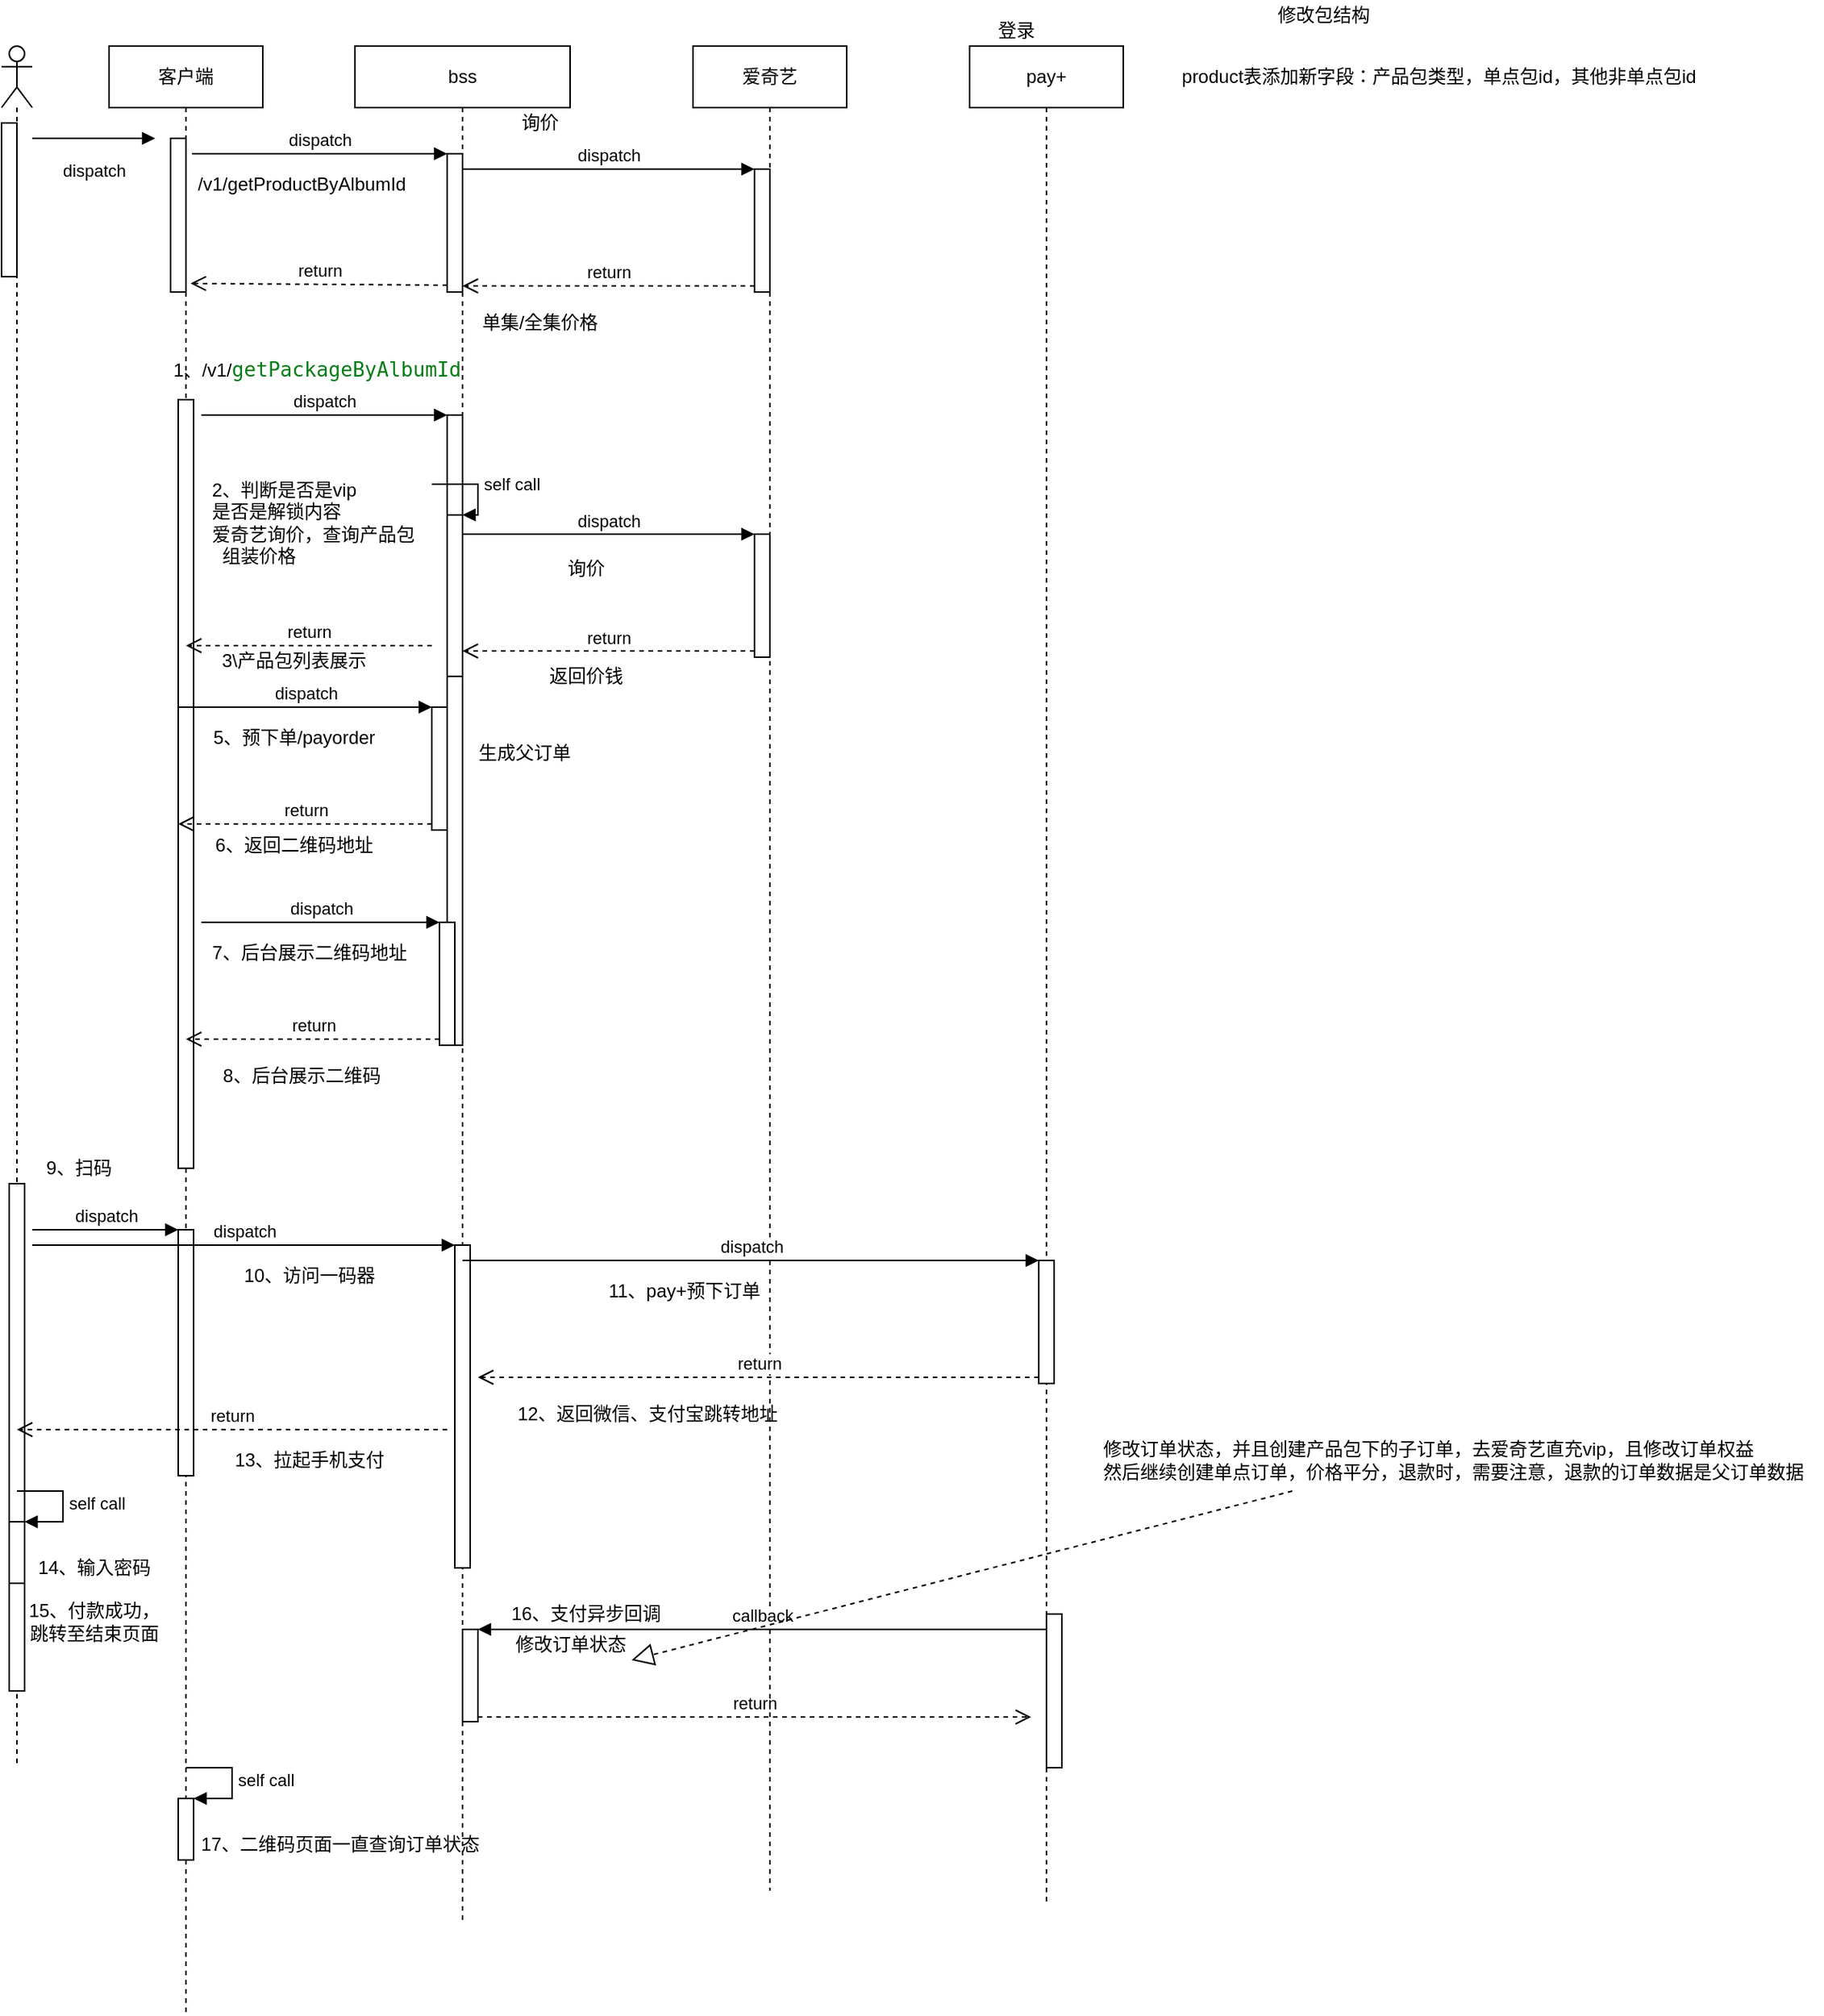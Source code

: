 <mxfile version="15.7.3" type="github" pages="3"><diagram id="T-1TrSIi1K6HcVdRrXsZ" name="Page-1"><mxGraphModel dx="1022" dy="436" grid="1" gridSize="10" guides="1" tooltips="1" connect="1" arrows="1" fold="1" page="1" pageScale="1" pageWidth="1200" pageHeight="1920" math="0" shadow="0"><root><mxCell id="0"/><mxCell id="1" parent="0"/><mxCell id="-Dm8_cMFYnoeR_sZ4yJD-3" value="bss" style="shape=umlLifeline;perimeter=lifelinePerimeter;whiteSpace=wrap;html=1;container=1;collapsible=0;recursiveResize=0;outlineConnect=0;" parent="1" vertex="1"><mxGeometry x="260" y="40" width="140" height="1220" as="geometry"/></mxCell><mxCell id="-Dm8_cMFYnoeR_sZ4yJD-12" value="" style="html=1;points=[];perimeter=orthogonalPerimeter;" parent="-Dm8_cMFYnoeR_sZ4yJD-3" vertex="1"><mxGeometry x="60" y="70" width="10" height="90" as="geometry"/></mxCell><mxCell id="-Dm8_cMFYnoeR_sZ4yJD-8" value="/v1/getProductByAlbumId" style="text;html=1;align=center;verticalAlign=middle;resizable=0;points=[];autosize=1;strokeColor=none;fillColor=none;" parent="-Dm8_cMFYnoeR_sZ4yJD-3" vertex="1"><mxGeometry x="-110" y="80" width="150" height="20" as="geometry"/></mxCell><mxCell id="-Dm8_cMFYnoeR_sZ4yJD-22" value="" style="html=1;points=[];perimeter=orthogonalPerimeter;" parent="-Dm8_cMFYnoeR_sZ4yJD-3" vertex="1"><mxGeometry x="60" y="240" width="10" height="410" as="geometry"/></mxCell><mxCell id="-Dm8_cMFYnoeR_sZ4yJD-23" value="dispatch" style="html=1;verticalAlign=bottom;endArrow=block;entryX=0;entryY=0;" parent="-Dm8_cMFYnoeR_sZ4yJD-3" target="-Dm8_cMFYnoeR_sZ4yJD-22" edge="1"><mxGeometry relative="1" as="geometry"><mxPoint x="-100" y="240" as="sourcePoint"/></mxGeometry></mxCell><mxCell id="-Dm8_cMFYnoeR_sZ4yJD-26" value="" style="html=1;points=[];perimeter=orthogonalPerimeter;" parent="-Dm8_cMFYnoeR_sZ4yJD-3" vertex="1"><mxGeometry x="60" y="305" width="10" height="105" as="geometry"/></mxCell><mxCell id="-Dm8_cMFYnoeR_sZ4yJD-27" value="self call" style="edgeStyle=orthogonalEdgeStyle;html=1;align=left;spacingLeft=2;endArrow=block;rounded=0;entryX=1;entryY=0;" parent="-Dm8_cMFYnoeR_sZ4yJD-3" target="-Dm8_cMFYnoeR_sZ4yJD-26" edge="1"><mxGeometry relative="1" as="geometry"><mxPoint x="50" y="285" as="sourcePoint"/><Array as="points"><mxPoint x="80" y="285"/></Array></mxGeometry></mxCell><mxCell id="-Dm8_cMFYnoeR_sZ4yJD-41" value="" style="html=1;points=[];perimeter=orthogonalPerimeter;" parent="-Dm8_cMFYnoeR_sZ4yJD-3" vertex="1"><mxGeometry x="50" y="430" width="10" height="80" as="geometry"/></mxCell><mxCell id="-Dm8_cMFYnoeR_sZ4yJD-47" value="" style="html=1;points=[];perimeter=orthogonalPerimeter;" parent="-Dm8_cMFYnoeR_sZ4yJD-3" vertex="1"><mxGeometry x="55" y="570" width="10" height="80" as="geometry"/></mxCell><mxCell id="-Dm8_cMFYnoeR_sZ4yJD-48" value="dispatch" style="html=1;verticalAlign=bottom;endArrow=block;entryX=0;entryY=0;" parent="-Dm8_cMFYnoeR_sZ4yJD-3" target="-Dm8_cMFYnoeR_sZ4yJD-47" edge="1"><mxGeometry relative="1" as="geometry"><mxPoint x="-100" y="570" as="sourcePoint"/></mxGeometry></mxCell><mxCell id="-Dm8_cMFYnoeR_sZ4yJD-61" value="生成父订单" style="text;html=1;align=center;verticalAlign=middle;resizable=0;points=[];autosize=1;strokeColor=none;fillColor=none;" parent="-Dm8_cMFYnoeR_sZ4yJD-3" vertex="1"><mxGeometry x="70" y="450" width="80" height="20" as="geometry"/></mxCell><mxCell id="-Dm8_cMFYnoeR_sZ4yJD-62" value="" style="html=1;points=[];perimeter=orthogonalPerimeter;" parent="-Dm8_cMFYnoeR_sZ4yJD-3" vertex="1"><mxGeometry x="65" y="780" width="10" height="210" as="geometry"/></mxCell><mxCell id="-Dm8_cMFYnoeR_sZ4yJD-100" value="" style="html=1;points=[];perimeter=orthogonalPerimeter;" parent="-Dm8_cMFYnoeR_sZ4yJD-3" vertex="1"><mxGeometry x="70" y="1030" width="10" height="60" as="geometry"/></mxCell><mxCell id="-Dm8_cMFYnoeR_sZ4yJD-102" value="return" style="html=1;verticalAlign=bottom;endArrow=open;dashed=1;endSize=8;exitX=1;exitY=0.95;" parent="-Dm8_cMFYnoeR_sZ4yJD-3" source="-Dm8_cMFYnoeR_sZ4yJD-100" edge="1"><mxGeometry relative="1" as="geometry"><mxPoint x="440" y="1087" as="targetPoint"/></mxGeometry></mxCell><mxCell id="-Dm8_cMFYnoeR_sZ4yJD-4" value="爱奇艺" style="shape=umlLifeline;perimeter=lifelinePerimeter;whiteSpace=wrap;html=1;container=1;collapsible=0;recursiveResize=0;outlineConnect=0;" parent="1" vertex="1"><mxGeometry x="480" y="40" width="100" height="1200" as="geometry"/></mxCell><mxCell id="-Dm8_cMFYnoeR_sZ4yJD-5" value="" style="html=1;points=[];perimeter=orthogonalPerimeter;" parent="-Dm8_cMFYnoeR_sZ4yJD-4" vertex="1"><mxGeometry x="40" y="80" width="10" height="80" as="geometry"/></mxCell><mxCell id="-Dm8_cMFYnoeR_sZ4yJD-56" value="" style="html=1;points=[];perimeter=orthogonalPerimeter;" parent="-Dm8_cMFYnoeR_sZ4yJD-4" vertex="1"><mxGeometry x="40" y="317.5" width="10" height="80" as="geometry"/></mxCell><mxCell id="-Dm8_cMFYnoeR_sZ4yJD-6" value="dispatch" style="html=1;verticalAlign=bottom;endArrow=block;entryX=0;entryY=0;" parent="1" source="-Dm8_cMFYnoeR_sZ4yJD-3" target="-Dm8_cMFYnoeR_sZ4yJD-5" edge="1"><mxGeometry relative="1" as="geometry"><mxPoint x="450" y="120" as="sourcePoint"/></mxGeometry></mxCell><mxCell id="-Dm8_cMFYnoeR_sZ4yJD-7" value="return" style="html=1;verticalAlign=bottom;endArrow=open;dashed=1;endSize=8;exitX=0;exitY=0.95;" parent="1" source="-Dm8_cMFYnoeR_sZ4yJD-5" target="-Dm8_cMFYnoeR_sZ4yJD-3" edge="1"><mxGeometry relative="1" as="geometry"><mxPoint x="450" y="196" as="targetPoint"/></mxGeometry></mxCell><mxCell id="-Dm8_cMFYnoeR_sZ4yJD-9" value="单集/全集价格" style="text;html=1;align=center;verticalAlign=middle;resizable=0;points=[];autosize=1;strokeColor=none;fillColor=none;" parent="1" vertex="1"><mxGeometry x="335" y="210" width="90" height="20" as="geometry"/></mxCell><mxCell id="-Dm8_cMFYnoeR_sZ4yJD-11" value="" style="shape=umlLifeline;participant=umlActor;perimeter=lifelinePerimeter;whiteSpace=wrap;html=1;container=1;collapsible=0;recursiveResize=0;verticalAlign=top;spacingTop=36;outlineConnect=0;" parent="1" vertex="1"><mxGeometry x="30" y="40" width="20" height="1120" as="geometry"/></mxCell><mxCell id="-Dm8_cMFYnoeR_sZ4yJD-15" value="" style="html=1;points=[];perimeter=orthogonalPerimeter;" parent="-Dm8_cMFYnoeR_sZ4yJD-11" vertex="1"><mxGeometry y="50" width="10" height="100" as="geometry"/></mxCell><mxCell id="-Dm8_cMFYnoeR_sZ4yJD-67" value="" style="html=1;points=[];perimeter=orthogonalPerimeter;" parent="-Dm8_cMFYnoeR_sZ4yJD-11" vertex="1"><mxGeometry x="5" y="740" width="10" height="330" as="geometry"/></mxCell><mxCell id="-Dm8_cMFYnoeR_sZ4yJD-95" value="" style="html=1;points=[];perimeter=orthogonalPerimeter;" parent="-Dm8_cMFYnoeR_sZ4yJD-11" vertex="1"><mxGeometry x="5" y="960" width="10" height="40" as="geometry"/></mxCell><mxCell id="-Dm8_cMFYnoeR_sZ4yJD-96" value="self call" style="edgeStyle=orthogonalEdgeStyle;html=1;align=left;spacingLeft=2;endArrow=block;rounded=0;entryX=1;entryY=0;" parent="-Dm8_cMFYnoeR_sZ4yJD-11" target="-Dm8_cMFYnoeR_sZ4yJD-95" edge="1"><mxGeometry relative="1" as="geometry"><mxPoint x="10" y="940" as="sourcePoint"/><Array as="points"><mxPoint x="40" y="940"/></Array></mxGeometry></mxCell><mxCell id="-Dm8_cMFYnoeR_sZ4yJD-13" value="dispatch" style="html=1;verticalAlign=bottom;endArrow=block;entryX=0;entryY=0;" parent="1" target="-Dm8_cMFYnoeR_sZ4yJD-12" edge="1"><mxGeometry relative="1" as="geometry"><mxPoint x="154" y="110" as="sourcePoint"/></mxGeometry></mxCell><mxCell id="-Dm8_cMFYnoeR_sZ4yJD-14" value="return" style="html=1;verticalAlign=bottom;endArrow=open;dashed=1;endSize=8;exitX=0;exitY=0.95;entryX=1.3;entryY=0.944;entryDx=0;entryDy=0;entryPerimeter=0;" parent="1" source="-Dm8_cMFYnoeR_sZ4yJD-12" target="-Dm8_cMFYnoeR_sZ4yJD-18" edge="1"><mxGeometry relative="1" as="geometry"><mxPoint x="230" y="195" as="targetPoint"/></mxGeometry></mxCell><mxCell id="-Dm8_cMFYnoeR_sZ4yJD-16" value="询价" style="text;html=1;align=center;verticalAlign=middle;resizable=0;points=[];autosize=1;strokeColor=none;fillColor=none;" parent="1" vertex="1"><mxGeometry x="360" y="80" width="40" height="20" as="geometry"/></mxCell><mxCell id="-Dm8_cMFYnoeR_sZ4yJD-17" value="客户端" style="shape=umlLifeline;perimeter=lifelinePerimeter;whiteSpace=wrap;html=1;container=1;collapsible=0;recursiveResize=0;outlineConnect=0;" parent="1" vertex="1"><mxGeometry x="100" y="40" width="100" height="1280" as="geometry"/></mxCell><mxCell id="-Dm8_cMFYnoeR_sZ4yJD-18" value="" style="html=1;points=[];perimeter=orthogonalPerimeter;" parent="-Dm8_cMFYnoeR_sZ4yJD-17" vertex="1"><mxGeometry x="40" y="60" width="10" height="100" as="geometry"/></mxCell><mxCell id="-Dm8_cMFYnoeR_sZ4yJD-19" value="dispatch" style="html=1;verticalAlign=bottom;endArrow=block;" parent="-Dm8_cMFYnoeR_sZ4yJD-17" edge="1"><mxGeometry y="-30" width="80" relative="1" as="geometry"><mxPoint x="-50" y="60" as="sourcePoint"/><mxPoint x="30" y="60" as="targetPoint"/><mxPoint as="offset"/></mxGeometry></mxCell><mxCell id="-Dm8_cMFYnoeR_sZ4yJD-21" value="" style="html=1;points=[];perimeter=orthogonalPerimeter;" parent="-Dm8_cMFYnoeR_sZ4yJD-17" vertex="1"><mxGeometry x="45" y="230" width="10" height="500" as="geometry"/></mxCell><mxCell id="-Dm8_cMFYnoeR_sZ4yJD-75" value="" style="html=1;points=[];perimeter=orthogonalPerimeter;" parent="-Dm8_cMFYnoeR_sZ4yJD-17" vertex="1"><mxGeometry x="45" y="770" width="10" height="160" as="geometry"/></mxCell><mxCell id="-Dm8_cMFYnoeR_sZ4yJD-76" value="dispatch" style="html=1;verticalAlign=bottom;endArrow=block;entryX=0;entryY=0;" parent="-Dm8_cMFYnoeR_sZ4yJD-17" target="-Dm8_cMFYnoeR_sZ4yJD-75" edge="1"><mxGeometry relative="1" as="geometry"><mxPoint x="-50" y="770" as="sourcePoint"/></mxGeometry></mxCell><mxCell id="-Dm8_cMFYnoeR_sZ4yJD-90" value="return" style="html=1;verticalAlign=bottom;endArrow=open;dashed=1;endSize=8;" parent="-Dm8_cMFYnoeR_sZ4yJD-17" target="-Dm8_cMFYnoeR_sZ4yJD-11" edge="1"><mxGeometry relative="1" as="geometry"><mxPoint x="220" y="900" as="sourcePoint"/><mxPoint x="55" y="900" as="targetPoint"/></mxGeometry></mxCell><mxCell id="-Dm8_cMFYnoeR_sZ4yJD-111" value="" style="html=1;points=[];perimeter=orthogonalPerimeter;" parent="-Dm8_cMFYnoeR_sZ4yJD-17" vertex="1"><mxGeometry x="45" y="1140" width="10" height="40" as="geometry"/></mxCell><mxCell id="-Dm8_cMFYnoeR_sZ4yJD-112" value="self call" style="edgeStyle=orthogonalEdgeStyle;html=1;align=left;spacingLeft=2;endArrow=block;rounded=0;entryX=1;entryY=0;" parent="-Dm8_cMFYnoeR_sZ4yJD-17" target="-Dm8_cMFYnoeR_sZ4yJD-111" edge="1"><mxGeometry relative="1" as="geometry"><mxPoint x="50" y="1120" as="sourcePoint"/><Array as="points"><mxPoint x="80" y="1120"/></Array></mxGeometry></mxCell><mxCell id="-Dm8_cMFYnoeR_sZ4yJD-20" value="登录" style="text;html=1;align=center;verticalAlign=middle;resizable=0;points=[];autosize=1;strokeColor=none;fillColor=none;" parent="1" vertex="1"><mxGeometry x="670" y="20" width="40" height="20" as="geometry"/></mxCell><mxCell id="-Dm8_cMFYnoeR_sZ4yJD-25" value="1、/v1/&lt;span style=&quot;color: rgb(6 , 125 , 23) ; background-color: rgb(255 , 255 , 255) ; font-family: &amp;#34;jetbrains mono&amp;#34; , monospace ; font-size: 9.8pt&quot;&gt;getPackageByAlbumId&lt;/span&gt;" style="text;html=1;align=center;verticalAlign=middle;resizable=0;points=[];autosize=1;strokeColor=none;fillColor=none;" parent="1" vertex="1"><mxGeometry x="140" y="240" width="190" height="20" as="geometry"/></mxCell><mxCell id="-Dm8_cMFYnoeR_sZ4yJD-28" value="2、判断是否是vip&lt;br&gt;是否是解锁内容&lt;br&gt;爱奇艺询价，查询产品包&lt;br&gt;&amp;nbsp; 组装价格&lt;br&gt;" style="text;html=1;align=left;verticalAlign=middle;resizable=0;points=[];autosize=1;strokeColor=none;fillColor=none;" parent="1" vertex="1"><mxGeometry x="165" y="320" width="150" height="60" as="geometry"/></mxCell><mxCell id="-Dm8_cMFYnoeR_sZ4yJD-29" value="修改包结构" style="text;html=1;align=center;verticalAlign=middle;resizable=0;points=[];autosize=1;strokeColor=none;fillColor=none;" parent="1" vertex="1"><mxGeometry x="850" y="10" width="80" height="20" as="geometry"/></mxCell><mxCell id="-Dm8_cMFYnoeR_sZ4yJD-33" value="product表添加新字段：产品包类型，单点包id，其他非单点包id" style="text;html=1;align=center;verticalAlign=middle;resizable=0;points=[];autosize=1;strokeColor=none;fillColor=none;" parent="1" vertex="1"><mxGeometry x="790" y="50" width="350" height="20" as="geometry"/></mxCell><mxCell id="-Dm8_cMFYnoeR_sZ4yJD-36" value="return" style="html=1;verticalAlign=bottom;endArrow=open;dashed=1;endSize=8;" parent="1" target="-Dm8_cMFYnoeR_sZ4yJD-17" edge="1"><mxGeometry relative="1" as="geometry"><mxPoint x="310" y="430" as="sourcePoint"/><mxPoint x="230" y="430" as="targetPoint"/></mxGeometry></mxCell><mxCell id="-Dm8_cMFYnoeR_sZ4yJD-37" value="3\产品包列表展示" style="text;html=1;align=center;verticalAlign=middle;resizable=0;points=[];autosize=1;strokeColor=none;fillColor=none;" parent="1" vertex="1"><mxGeometry x="165" y="430" width="110" height="20" as="geometry"/></mxCell><mxCell id="-Dm8_cMFYnoeR_sZ4yJD-42" value="dispatch" style="html=1;verticalAlign=bottom;endArrow=block;entryX=0;entryY=0;" parent="1" target="-Dm8_cMFYnoeR_sZ4yJD-41" edge="1"><mxGeometry relative="1" as="geometry"><mxPoint x="145" y="470" as="sourcePoint"/></mxGeometry></mxCell><mxCell id="-Dm8_cMFYnoeR_sZ4yJD-43" value="return" style="html=1;verticalAlign=bottom;endArrow=open;dashed=1;endSize=8;exitX=0;exitY=0.95;" parent="1" source="-Dm8_cMFYnoeR_sZ4yJD-41" edge="1"><mxGeometry relative="1" as="geometry"><mxPoint x="145" y="546" as="targetPoint"/></mxGeometry></mxCell><mxCell id="-Dm8_cMFYnoeR_sZ4yJD-44" value="5、预下单/payorder" style="text;html=1;align=center;verticalAlign=middle;resizable=0;points=[];autosize=1;strokeColor=none;fillColor=none;" parent="1" vertex="1"><mxGeometry x="160" y="480" width="120" height="20" as="geometry"/></mxCell><mxCell id="-Dm8_cMFYnoeR_sZ4yJD-46" value="6、返回二维码地址" style="text;html=1;align=center;verticalAlign=middle;resizable=0;points=[];autosize=1;strokeColor=none;fillColor=none;" parent="1" vertex="1"><mxGeometry x="160" y="550" width="120" height="20" as="geometry"/></mxCell><mxCell id="-Dm8_cMFYnoeR_sZ4yJD-49" value="return" style="html=1;verticalAlign=bottom;endArrow=open;dashed=1;endSize=8;exitX=0;exitY=0.95;" parent="1" source="-Dm8_cMFYnoeR_sZ4yJD-47" target="-Dm8_cMFYnoeR_sZ4yJD-17" edge="1"><mxGeometry relative="1" as="geometry"><mxPoint x="230" y="686" as="targetPoint"/></mxGeometry></mxCell><mxCell id="-Dm8_cMFYnoeR_sZ4yJD-51" value="8、后台展示二维码" style="text;html=1;align=center;verticalAlign=middle;resizable=0;points=[];autosize=1;strokeColor=none;fillColor=none;" parent="1" vertex="1"><mxGeometry x="165" y="700" width="120" height="20" as="geometry"/></mxCell><mxCell id="-Dm8_cMFYnoeR_sZ4yJD-50" value="7、后台展示二维码地址" style="text;html=1;align=center;verticalAlign=middle;resizable=0;points=[];autosize=1;strokeColor=none;fillColor=none;" parent="1" vertex="1"><mxGeometry x="160" y="620" width="140" height="20" as="geometry"/></mxCell><mxCell id="-Dm8_cMFYnoeR_sZ4yJD-57" value="dispatch" style="html=1;verticalAlign=bottom;endArrow=block;entryX=0;entryY=0;" parent="1" source="-Dm8_cMFYnoeR_sZ4yJD-3" target="-Dm8_cMFYnoeR_sZ4yJD-56" edge="1"><mxGeometry relative="1" as="geometry"><mxPoint x="450" y="357.5" as="sourcePoint"/></mxGeometry></mxCell><mxCell id="-Dm8_cMFYnoeR_sZ4yJD-58" value="return" style="html=1;verticalAlign=bottom;endArrow=open;dashed=1;endSize=8;exitX=0;exitY=0.95;" parent="1" source="-Dm8_cMFYnoeR_sZ4yJD-56" target="-Dm8_cMFYnoeR_sZ4yJD-3" edge="1"><mxGeometry relative="1" as="geometry"><mxPoint x="450" y="433.5" as="targetPoint"/></mxGeometry></mxCell><mxCell id="-Dm8_cMFYnoeR_sZ4yJD-59" value="询价" style="text;html=1;align=center;verticalAlign=middle;resizable=0;points=[];autosize=1;strokeColor=none;fillColor=none;" parent="1" vertex="1"><mxGeometry x="390" y="370" width="40" height="20" as="geometry"/></mxCell><mxCell id="-Dm8_cMFYnoeR_sZ4yJD-60" value="返回价钱" style="text;html=1;align=center;verticalAlign=middle;resizable=0;points=[];autosize=1;strokeColor=none;fillColor=none;" parent="1" vertex="1"><mxGeometry x="380" y="440" width="60" height="20" as="geometry"/></mxCell><mxCell id="-Dm8_cMFYnoeR_sZ4yJD-78" value="9、扫码" style="text;html=1;align=center;verticalAlign=middle;resizable=0;points=[];autosize=1;strokeColor=none;fillColor=none;" parent="1" vertex="1"><mxGeometry x="50" y="760" width="60" height="20" as="geometry"/></mxCell><mxCell id="-Dm8_cMFYnoeR_sZ4yJD-63" value="dispatch" style="html=1;verticalAlign=bottom;endArrow=block;entryX=0;entryY=0;" parent="1" target="-Dm8_cMFYnoeR_sZ4yJD-62" edge="1"><mxGeometry relative="1" as="geometry"><mxPoint x="50" y="820" as="sourcePoint"/></mxGeometry></mxCell><mxCell id="-Dm8_cMFYnoeR_sZ4yJD-79" value="10、访问一码器" style="text;html=1;align=center;verticalAlign=middle;resizable=0;points=[];autosize=1;strokeColor=none;fillColor=none;" parent="1" vertex="1"><mxGeometry x="180" y="830" width="100" height="20" as="geometry"/></mxCell><mxCell id="-Dm8_cMFYnoeR_sZ4yJD-83" value="pay+" style="shape=umlLifeline;perimeter=lifelinePerimeter;whiteSpace=wrap;html=1;container=1;collapsible=0;recursiveResize=0;outlineConnect=0;" parent="1" vertex="1"><mxGeometry x="660" y="40" width="100" height="1210" as="geometry"/></mxCell><mxCell id="-Dm8_cMFYnoeR_sZ4yJD-84" value="" style="html=1;points=[];perimeter=orthogonalPerimeter;" parent="-Dm8_cMFYnoeR_sZ4yJD-83" vertex="1"><mxGeometry x="45" y="790" width="10" height="80" as="geometry"/></mxCell><mxCell id="-Dm8_cMFYnoeR_sZ4yJD-86" value="return" style="html=1;verticalAlign=bottom;endArrow=open;dashed=1;endSize=8;exitX=0;exitY=0.95;" parent="-Dm8_cMFYnoeR_sZ4yJD-83" source="-Dm8_cMFYnoeR_sZ4yJD-84" edge="1"><mxGeometry relative="1" as="geometry"><mxPoint x="-320" y="866" as="targetPoint"/></mxGeometry></mxCell><mxCell id="-Dm8_cMFYnoeR_sZ4yJD-103" value="" style="html=1;points=[];perimeter=orthogonalPerimeter;" parent="-Dm8_cMFYnoeR_sZ4yJD-83" vertex="1"><mxGeometry x="50" y="1020" width="10" height="100" as="geometry"/></mxCell><mxCell id="-Dm8_cMFYnoeR_sZ4yJD-85" value="dispatch" style="html=1;verticalAlign=bottom;endArrow=block;entryX=0;entryY=0;" parent="1" source="-Dm8_cMFYnoeR_sZ4yJD-3" target="-Dm8_cMFYnoeR_sZ4yJD-84" edge="1"><mxGeometry relative="1" as="geometry"><mxPoint x="635" y="830" as="sourcePoint"/></mxGeometry></mxCell><mxCell id="-Dm8_cMFYnoeR_sZ4yJD-87" value="11、pay+预下订单" style="text;html=1;align=center;verticalAlign=middle;resizable=0;points=[];autosize=1;strokeColor=none;fillColor=none;" parent="1" vertex="1"><mxGeometry x="419" y="840" width="110" height="20" as="geometry"/></mxCell><mxCell id="-Dm8_cMFYnoeR_sZ4yJD-88" value="12、返回微信、支付宝跳转地址" style="text;html=1;align=center;verticalAlign=middle;resizable=0;points=[];autosize=1;strokeColor=none;fillColor=none;" parent="1" vertex="1"><mxGeometry x="360" y="920" width="180" height="20" as="geometry"/></mxCell><mxCell id="-Dm8_cMFYnoeR_sZ4yJD-91" value="13、拉起手机支付" style="text;html=1;align=center;verticalAlign=middle;resizable=0;points=[];autosize=1;strokeColor=none;fillColor=none;" parent="1" vertex="1"><mxGeometry x="175" y="950" width="110" height="20" as="geometry"/></mxCell><mxCell id="-Dm8_cMFYnoeR_sZ4yJD-97" value="14、输入密码" style="text;html=1;align=center;verticalAlign=middle;resizable=0;points=[];autosize=1;strokeColor=none;fillColor=none;" parent="1" vertex="1"><mxGeometry x="45" y="1020" width="90" height="20" as="geometry"/></mxCell><mxCell id="-Dm8_cMFYnoeR_sZ4yJD-98" value="15、付款成功，&lt;br&gt;跳转至结束页面" style="text;html=1;align=center;verticalAlign=middle;resizable=0;points=[];autosize=1;strokeColor=none;fillColor=none;" parent="1" vertex="1"><mxGeometry x="40" y="1050" width="100" height="30" as="geometry"/></mxCell><mxCell id="-Dm8_cMFYnoeR_sZ4yJD-101" value="callback" style="html=1;verticalAlign=bottom;endArrow=block;entryX=1;entryY=0;" parent="1" source="-Dm8_cMFYnoeR_sZ4yJD-83" target="-Dm8_cMFYnoeR_sZ4yJD-100" edge="1"><mxGeometry relative="1" as="geometry"><mxPoint x="400" y="1070" as="sourcePoint"/></mxGeometry></mxCell><mxCell id="-Dm8_cMFYnoeR_sZ4yJD-104" value="16、支付异步回调" style="text;html=1;align=center;verticalAlign=middle;resizable=0;points=[];autosize=1;strokeColor=none;fillColor=none;" parent="1" vertex="1"><mxGeometry x="355" y="1050" width="110" height="20" as="geometry"/></mxCell><mxCell id="-Dm8_cMFYnoeR_sZ4yJD-106" value="修改订单状态" style="text;html=1;align=center;verticalAlign=middle;resizable=0;points=[];autosize=1;strokeColor=none;fillColor=none;" parent="1" vertex="1"><mxGeometry x="355" y="1070" width="90" height="20" as="geometry"/></mxCell><mxCell id="-Dm8_cMFYnoeR_sZ4yJD-109" value="" style="endArrow=block;dashed=1;endFill=0;endSize=12;html=1;" parent="1" edge="1"><mxGeometry width="160" relative="1" as="geometry"><mxPoint x="870" y="980" as="sourcePoint"/><mxPoint x="440" y="1090" as="targetPoint"/></mxGeometry></mxCell><mxCell id="-Dm8_cMFYnoeR_sZ4yJD-110" value="修改订单状态，并且创建产品包下的子订单，去爱奇艺直充vip，且修改订单权益&lt;br&gt;然后继续创建单点订单，价格平分，退款时，需要注意，退款的订单数据是父订单数据" style="text;html=1;align=left;verticalAlign=middle;resizable=0;points=[];autosize=1;strokeColor=none;fillColor=none;" parent="1" vertex="1"><mxGeometry x="745" y="945" width="470" height="30" as="geometry"/></mxCell><mxCell id="-Dm8_cMFYnoeR_sZ4yJD-113" value="17、二维码页面一直查询订单状态" style="text;html=1;align=center;verticalAlign=middle;resizable=0;points=[];autosize=1;strokeColor=none;fillColor=none;" parent="1" vertex="1"><mxGeometry x="150" y="1200" width="200" height="20" as="geometry"/></mxCell></root></mxGraphModel></diagram><diagram id="efN90eybqML_ljw_bv2D" name="第 2 页"><mxGraphModel dx="1022" dy="436" grid="1" gridSize="10" guides="1" tooltips="1" connect="1" arrows="1" fold="1" page="1" pageScale="1" pageWidth="1200" pageHeight="1920" math="0" shadow="0"><root><mxCell id="Pe888ylynmQGoGOLzB-Y-0"/><mxCell id="Pe888ylynmQGoGOLzB-Y-1" parent="Pe888ylynmQGoGOLzB-Y-0"/><mxCell id="Pe888ylynmQGoGOLzB-Y-2" value="用户" style="shape=umlLifeline;participant=umlActor;perimeter=lifelinePerimeter;whiteSpace=wrap;html=1;container=1;collapsible=0;recursiveResize=0;verticalAlign=top;spacingTop=36;outlineConnect=0;" vertex="1" parent="Pe888ylynmQGoGOLzB-Y-1"><mxGeometry x="70" width="20" height="590" as="geometry"/></mxCell><mxCell id="Pe888ylynmQGoGOLzB-Y-17" value="" style="html=1;points=[];perimeter=orthogonalPerimeter;" vertex="1" parent="Pe888ylynmQGoGOLzB-Y-2"><mxGeometry x="5" y="80" width="10" height="270" as="geometry"/></mxCell><mxCell id="Pe888ylynmQGoGOLzB-Y-3" value="乐云客户端" style="shape=umlLifeline;perimeter=lifelinePerimeter;whiteSpace=wrap;html=1;container=1;collapsible=0;recursiveResize=0;outlineConnect=0;" vertex="1" parent="Pe888ylynmQGoGOLzB-Y-1"><mxGeometry x="160" width="100" height="740" as="geometry"/></mxCell><mxCell id="Pe888ylynmQGoGOLzB-Y-14" value="" style="html=1;points=[];perimeter=orthogonalPerimeter;" vertex="1" parent="Pe888ylynmQGoGOLzB-Y-3"><mxGeometry x="40" y="120" width="10" height="160" as="geometry"/></mxCell><mxCell id="Pe888ylynmQGoGOLzB-Y-18" value="2、请求LIDSDK进行登录" style="html=1;verticalAlign=bottom;endArrow=block;rounded=0;" edge="1" parent="Pe888ylynmQGoGOLzB-Y-3" target="Pe888ylynmQGoGOLzB-Y-10"><mxGeometry width="80" relative="1" as="geometry"><mxPoint x="50" y="160" as="sourcePoint"/><mxPoint x="130" y="160" as="targetPoint"/></mxGeometry></mxCell><mxCell id="Pe888ylynmQGoGOLzB-Y-6" value="TV客户端" style="shape=umlLifeline;perimeter=lifelinePerimeter;whiteSpace=wrap;html=1;container=1;collapsible=0;recursiveResize=0;outlineConnect=0;" vertex="1" parent="Pe888ylynmQGoGOLzB-Y-1"><mxGeometry x="310" width="100" height="740" as="geometry"/></mxCell><mxCell id="Pe888ylynmQGoGOLzB-Y-8" value="17TV服务" style="shape=umlLifeline;perimeter=lifelinePerimeter;whiteSpace=wrap;html=1;container=1;collapsible=0;recursiveResize=0;outlineConnect=0;" vertex="1" parent="Pe888ylynmQGoGOLzB-Y-1"><mxGeometry x="470" width="100" height="740" as="geometry"/></mxCell><mxCell id="Pe888ylynmQGoGOLzB-Y-10" value="LIDSDK" style="shape=umlLifeline;perimeter=lifelinePerimeter;whiteSpace=wrap;html=1;container=1;collapsible=0;recursiveResize=0;outlineConnect=0;" vertex="1" parent="Pe888ylynmQGoGOLzB-Y-1"><mxGeometry x="630" width="100" height="740" as="geometry"/></mxCell><mxCell id="Pe888ylynmQGoGOLzB-Y-19" value="" style="html=1;points=[];perimeter=orthogonalPerimeter;" vertex="1" parent="Pe888ylynmQGoGOLzB-Y-10"><mxGeometry x="50" y="160" width="10" height="100" as="geometry"/></mxCell><mxCell id="Pe888ylynmQGoGOLzB-Y-22" value="3、请求LID服务进行登录" style="html=1;verticalAlign=bottom;endArrow=block;rounded=0;" edge="1" parent="Pe888ylynmQGoGOLzB-Y-10" target="Pe888ylynmQGoGOLzB-Y-12"><mxGeometry x="0.644" y="20" width="80" relative="1" as="geometry"><mxPoint x="60" y="200" as="sourcePoint"/><mxPoint x="140" y="200" as="targetPoint"/><mxPoint as="offset"/></mxGeometry></mxCell><mxCell id="Pe888ylynmQGoGOLzB-Y-23" value="4、返回登录后的基本信息&lt;br&gt;st" style="html=1;verticalAlign=bottom;endArrow=open;dashed=1;endSize=8;rounded=0;" edge="1" parent="Pe888ylynmQGoGOLzB-Y-10" source="Pe888ylynmQGoGOLzB-Y-12"><mxGeometry x="-0.279" y="60" relative="1" as="geometry"><mxPoint x="140" y="230" as="sourcePoint"/><mxPoint x="60" y="230" as="targetPoint"/><mxPoint x="1" as="offset"/></mxGeometry></mxCell><mxCell id="Pe888ylynmQGoGOLzB-Y-12" value="LID服务" style="shape=umlLifeline;perimeter=lifelinePerimeter;whiteSpace=wrap;html=1;container=1;collapsible=0;recursiveResize=0;outlineConnect=0;" vertex="1" parent="Pe888ylynmQGoGOLzB-Y-1"><mxGeometry x="750" width="100" height="740" as="geometry"/></mxCell><mxCell id="Pe888ylynmQGoGOLzB-Y-21" value="" style="html=1;points=[];perimeter=orthogonalPerimeter;" vertex="1" parent="Pe888ylynmQGoGOLzB-Y-12"><mxGeometry x="45" y="197.5" width="10" height="35" as="geometry"/></mxCell><mxCell id="Pe888ylynmQGoGOLzB-Y-15" value="1、乐云登录" style="html=1;verticalAlign=bottom;endArrow=block;entryX=0;entryY=0;rounded=0;" edge="1" target="Pe888ylynmQGoGOLzB-Y-14" parent="Pe888ylynmQGoGOLzB-Y-1" source="Pe888ylynmQGoGOLzB-Y-2"><mxGeometry relative="1" as="geometry"><mxPoint x="130" y="120" as="sourcePoint"/></mxGeometry></mxCell><mxCell id="Pe888ylynmQGoGOLzB-Y-24" value="5、返回基本信息" style="html=1;verticalAlign=bottom;endArrow=open;dashed=1;endSize=8;rounded=0;" edge="1" parent="Pe888ylynmQGoGOLzB-Y-1" target="Pe888ylynmQGoGOLzB-Y-3"><mxGeometry relative="1" as="geometry"><mxPoint x="680" y="250" as="sourcePoint"/><mxPoint x="600" y="250" as="targetPoint"/></mxGeometry></mxCell><mxCell id="Pe888ylynmQGoGOLzB-Y-25" value="return" style="html=1;verticalAlign=bottom;endArrow=open;dashed=1;endSize=8;rounded=0;" edge="1" parent="Pe888ylynmQGoGOLzB-Y-1" target="Pe888ylynmQGoGOLzB-Y-2"><mxGeometry relative="1" as="geometry"><mxPoint x="200" y="270" as="sourcePoint"/><mxPoint x="120" y="270" as="targetPoint"/></mxGeometry></mxCell></root></mxGraphModel></diagram><diagram id="6p6tyOPq5ERGq1CRDCnq" name="第 3 页"><mxGraphModel dx="1022" dy="380" grid="1" gridSize="10" guides="1" tooltips="1" connect="1" arrows="1" fold="1" page="1" pageScale="1" pageWidth="1200" pageHeight="1920" math="0" shadow="0"><root><mxCell id="CouXLIjsZbtxJYZseDHH-0"/><mxCell id="CouXLIjsZbtxJYZseDHH-1" parent="CouXLIjsZbtxJYZseDHH-0"/><mxCell id="a4cwCC1pebNc12L0JzSs-0" value="用户" style="shape=umlLifeline;participant=umlActor;perimeter=lifelinePerimeter;whiteSpace=wrap;html=1;container=1;collapsible=0;recursiveResize=0;verticalAlign=top;spacingTop=36;outlineConnect=0;" vertex="1" parent="CouXLIjsZbtxJYZseDHH-1"><mxGeometry x="70" width="20" height="860" as="geometry"/></mxCell><mxCell id="a4cwCC1pebNc12L0JzSs-21" value="" style="html=1;points=[];perimeter=orthogonalPerimeter;" vertex="1" parent="a4cwCC1pebNc12L0JzSs-0"><mxGeometry x="5" y="90" width="10" height="640" as="geometry"/></mxCell><mxCell id="a4cwCC1pebNc12L0JzSs-2" value="乐云客户端" style="shape=umlLifeline;perimeter=lifelinePerimeter;whiteSpace=wrap;html=1;container=1;collapsible=0;recursiveResize=0;outlineConnect=0;" vertex="1" parent="CouXLIjsZbtxJYZseDHH-1"><mxGeometry x="160" width="100" height="850" as="geometry"/></mxCell><mxCell id="a4cwCC1pebNc12L0JzSs-37" value="" style="html=1;points=[];perimeter=orthogonalPerimeter;" vertex="1" parent="a4cwCC1pebNc12L0JzSs-2"><mxGeometry x="45" y="150" width="10" height="30" as="geometry"/></mxCell><mxCell id="a4cwCC1pebNc12L0JzSs-42" value="6、可一键登录、返回一键登录提示" style="html=1;verticalAlign=bottom;endArrow=open;dashed=1;endSize=8;rounded=0;" edge="1" parent="a4cwCC1pebNc12L0JzSs-2"><mxGeometry relative="1" as="geometry"><mxPoint x="190" y="310" as="sourcePoint"/><mxPoint x="-70" y="310" as="targetPoint"/></mxGeometry></mxCell><mxCell id="a4cwCC1pebNc12L0JzSs-45" value="7、确认一键登录" style="html=1;verticalAlign=bottom;endArrow=block;rounded=0;" edge="1" parent="a4cwCC1pebNc12L0JzSs-2" target="a4cwCC1pebNc12L0JzSs-5"><mxGeometry x="-0.555" width="80" relative="1" as="geometry"><mxPoint x="-70" y="360" as="sourcePoint"/><mxPoint x="10" y="360" as="targetPoint"/><mxPoint as="offset"/></mxGeometry></mxCell><mxCell id="a4cwCC1pebNc12L0JzSs-5" value="TV客户端" style="shape=umlLifeline;perimeter=lifelinePerimeter;whiteSpace=wrap;html=1;container=1;collapsible=0;recursiveResize=0;outlineConnect=0;" vertex="1" parent="CouXLIjsZbtxJYZseDHH-1"><mxGeometry x="310" width="100" height="860" as="geometry"/></mxCell><mxCell id="a4cwCC1pebNc12L0JzSs-18" value="" style="html=1;points=[];perimeter=orthogonalPerimeter;" vertex="1" parent="a4cwCC1pebNc12L0JzSs-5"><mxGeometry x="45" y="120" width="10" height="140" as="geometry"/></mxCell><mxCell id="a4cwCC1pebNc12L0JzSs-38" value="2、获取st、tgt、lid、phone" style="html=1;verticalAlign=bottom;endArrow=block;rounded=0;" edge="1" parent="a4cwCC1pebNc12L0JzSs-5" target="a4cwCC1pebNc12L0JzSs-2"><mxGeometry width="80" relative="1" as="geometry"><mxPoint x="50" y="150" as="sourcePoint"/><mxPoint x="130" y="150" as="targetPoint"/></mxGeometry></mxCell><mxCell id="a4cwCC1pebNc12L0JzSs-40" value="" style="html=1;points=[];perimeter=orthogonalPerimeter;" vertex="1" parent="a4cwCC1pebNc12L0JzSs-5"><mxGeometry x="45" y="250" width="10" height="70" as="geometry"/></mxCell><mxCell id="a4cwCC1pebNc12L0JzSs-41" value="4、判断是否一键登录&lt;br&gt;5、否，结束" style="edgeStyle=orthogonalEdgeStyle;html=1;align=left;spacingLeft=2;endArrow=block;rounded=0;entryX=1;entryY=0;" edge="1" target="a4cwCC1pebNc12L0JzSs-40" parent="a4cwCC1pebNc12L0JzSs-5"><mxGeometry relative="1" as="geometry"><mxPoint x="50" y="230" as="sourcePoint"/><Array as="points"><mxPoint x="80" y="230"/></Array></mxGeometry></mxCell><mxCell id="a4cwCC1pebNc12L0JzSs-46" value="" style="html=1;points=[];perimeter=orthogonalPerimeter;" vertex="1" parent="a4cwCC1pebNc12L0JzSs-5"><mxGeometry x="45" y="360" width="10" height="320" as="geometry"/></mxCell><mxCell id="a4cwCC1pebNc12L0JzSs-47" value="" style="html=1;points=[];perimeter=orthogonalPerimeter;" vertex="1" parent="a4cwCC1pebNc12L0JzSs-5"><mxGeometry x="50" y="390" width="10" height="20" as="geometry"/></mxCell><mxCell id="a4cwCC1pebNc12L0JzSs-48" value="8、不登录，关闭弹窗" style="edgeStyle=orthogonalEdgeStyle;html=1;align=left;spacingLeft=2;endArrow=block;rounded=0;entryX=1;entryY=0;" edge="1" target="a4cwCC1pebNc12L0JzSs-47" parent="a4cwCC1pebNc12L0JzSs-5"><mxGeometry relative="1" as="geometry"><mxPoint x="55" y="370" as="sourcePoint"/><Array as="points"><mxPoint x="85" y="370"/></Array></mxGeometry></mxCell><mxCell id="a4cwCC1pebNc12L0JzSs-6" value="17TV服务" style="shape=umlLifeline;perimeter=lifelinePerimeter;whiteSpace=wrap;html=1;container=1;collapsible=0;recursiveResize=0;outlineConnect=0;" vertex="1" parent="CouXLIjsZbtxJYZseDHH-1"><mxGeometry x="470" width="100" height="860" as="geometry"/></mxCell><mxCell id="a4cwCC1pebNc12L0JzSs-49" value="" style="html=1;points=[];perimeter=orthogonalPerimeter;" vertex="1" parent="a4cwCC1pebNc12L0JzSs-6"><mxGeometry x="45" y="440" width="10" height="200" as="geometry"/></mxCell><mxCell id="a4cwCC1pebNc12L0JzSs-57" value="" style="html=1;points=[];perimeter=orthogonalPerimeter;" vertex="1" parent="a4cwCC1pebNc12L0JzSs-6"><mxGeometry x="55" y="580" width="10" height="40" as="geometry"/></mxCell><mxCell id="a4cwCC1pebNc12L0JzSs-58" value="12、&lt;br&gt;1、基础信息及账号设备验证&lt;br&gt;2、设备及账号绑定状态验证&lt;br&gt;3、账号登录状态及账号信息保存" style="edgeStyle=orthogonalEdgeStyle;html=1;align=left;spacingLeft=2;endArrow=block;rounded=0;entryX=1;entryY=0;" edge="1" target="a4cwCC1pebNc12L0JzSs-57" parent="a4cwCC1pebNc12L0JzSs-6"><mxGeometry x="0.412" y="14" relative="1" as="geometry"><mxPoint x="50" y="560" as="sourcePoint"/><Array as="points"><mxPoint x="90" y="560"/></Array><mxPoint x="10" y="-4" as="offset"/></mxGeometry></mxCell><mxCell id="a4cwCC1pebNc12L0JzSs-11" value="LID服务" style="shape=umlLifeline;perimeter=lifelinePerimeter;whiteSpace=wrap;html=1;container=1;collapsible=0;recursiveResize=0;outlineConnect=0;" vertex="1" parent="CouXLIjsZbtxJYZseDHH-1"><mxGeometry x="630" width="100" height="860" as="geometry"/></mxCell><mxCell id="a4cwCC1pebNc12L0JzSs-54" value="" style="html=1;points=[];perimeter=orthogonalPerimeter;" vertex="1" parent="a4cwCC1pebNc12L0JzSs-11"><mxGeometry x="40" y="460" width="10" height="80" as="geometry"/></mxCell><mxCell id="a4cwCC1pebNc12L0JzSs-19" value="1、进入tv客户端" style="html=1;verticalAlign=bottom;endArrow=block;entryX=0;entryY=0;rounded=0;" edge="1" target="a4cwCC1pebNc12L0JzSs-18" parent="CouXLIjsZbtxJYZseDHH-1" source="a4cwCC1pebNc12L0JzSs-0"><mxGeometry relative="1" as="geometry"><mxPoint x="285" y="120" as="sourcePoint"/></mxGeometry></mxCell><mxCell id="a4cwCC1pebNc12L0JzSs-39" value="3、返回st、tgt、lid、phone" style="html=1;verticalAlign=bottom;endArrow=open;dashed=1;endSize=8;rounded=0;" edge="1" parent="CouXLIjsZbtxJYZseDHH-1" target="a4cwCC1pebNc12L0JzSs-5"><mxGeometry relative="1" as="geometry"><mxPoint x="210" y="180" as="sourcePoint"/><mxPoint x="130" y="180" as="targetPoint"/></mxGeometry></mxCell><mxCell id="a4cwCC1pebNc12L0JzSs-50" value="9、一键登录，访问17tv进行登录&lt;br&gt;参数：st，tgt、lid、phone" style="html=1;verticalAlign=bottom;endArrow=block;entryX=0;entryY=0;rounded=0;" edge="1" target="a4cwCC1pebNc12L0JzSs-49" parent="CouXLIjsZbtxJYZseDHH-1" source="a4cwCC1pebNc12L0JzSs-5"><mxGeometry x="0.421" y="10" relative="1" as="geometry"><mxPoint x="445" y="440" as="sourcePoint"/><mxPoint x="1" as="offset"/></mxGeometry></mxCell><mxCell id="a4cwCC1pebNc12L0JzSs-55" value="10、发起请求，根据st获取用户基本信息" style="html=1;verticalAlign=bottom;endArrow=block;entryX=0;entryY=0;rounded=0;" edge="1" target="a4cwCC1pebNc12L0JzSs-54" parent="CouXLIjsZbtxJYZseDHH-1" source="a4cwCC1pebNc12L0JzSs-6"><mxGeometry x="0.734" relative="1" as="geometry"><mxPoint x="600" y="460" as="sourcePoint"/><mxPoint x="1" as="offset"/></mxGeometry></mxCell><mxCell id="a4cwCC1pebNc12L0JzSs-56" value="11、返回用户基本信息" style="html=1;verticalAlign=bottom;endArrow=open;dashed=1;endSize=8;exitX=0;exitY=0.95;rounded=0;" edge="1" source="a4cwCC1pebNc12L0JzSs-54" parent="CouXLIjsZbtxJYZseDHH-1" target="a4cwCC1pebNc12L0JzSs-6"><mxGeometry relative="1" as="geometry"><mxPoint x="600" y="536" as="targetPoint"/></mxGeometry></mxCell><mxCell id="a4cwCC1pebNc12L0JzSs-59" value="13、返回登录信息" style="html=1;verticalAlign=bottom;endArrow=open;dashed=1;endSize=8;rounded=0;" edge="1" parent="CouXLIjsZbtxJYZseDHH-1" target="a4cwCC1pebNc12L0JzSs-5"><mxGeometry relative="1" as="geometry"><mxPoint x="520" y="640" as="sourcePoint"/><mxPoint x="440" y="640" as="targetPoint"/></mxGeometry></mxCell><mxCell id="a4cwCC1pebNc12L0JzSs-60" value="14、返回一键登录结果" style="html=1;verticalAlign=bottom;endArrow=open;dashed=1;endSize=8;rounded=0;" edge="1" parent="CouXLIjsZbtxJYZseDHH-1" target="a4cwCC1pebNc12L0JzSs-0"><mxGeometry relative="1" as="geometry"><mxPoint x="360" y="670" as="sourcePoint"/><mxPoint x="280" y="670" as="targetPoint"/></mxGeometry></mxCell></root></mxGraphModel></diagram></mxfile>